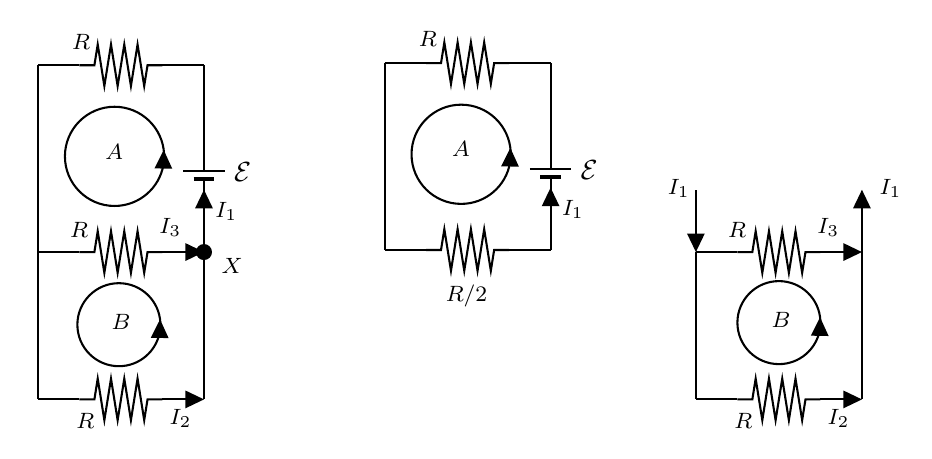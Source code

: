 

\tikzset{every picture/.style={line width=0.75pt}} %set default line width to 0.75pt        

\begin{tikzpicture}[x=0.75pt,y=0.75pt,yscale=-1,xscale=1]
%uncomment if require: \path (0,212); %set diagram left start at 0, and has height of 212

%Shape: Resistor [id:dp05984715361455195] 
\draw   (33,20) -- (40.2,20) -- (41.8,10) -- (45,30) -- (48.2,10) -- (51.4,30) -- (54.6,10) -- (57.8,30) -- (61,10) -- (64.2,30) -- (65.8,20) -- (73,20) ;
%Straight Lines [id:da7734686173194412] 
\draw    (73,20) -- (93,20) ;
%Straight Lines [id:da8435125493565052] 
\draw    (93,20) -- (93,40) ;
%Straight Lines [id:da985515585971009] 
\draw    (93,83) -- (93,110) ;
\draw [shift={(93,80)}, rotate = 90] [fill={rgb, 255:red, 0; green, 0; blue, 0 }  ][line width=0.08]  [draw opacity=0] (8.93,-4.29) -- (0,0) -- (8.93,4.29) -- cycle    ;
%Shape: Resistor [id:dp832736729915055] 
\draw   (33,110) -- (40.2,110) -- (41.8,100) -- (45,120) -- (48.2,100) -- (51.4,120) -- (54.6,100) -- (57.8,120) -- (61,100) -- (64.2,120) -- (65.8,110) -- (73,110) ;
%Straight Lines [id:da5129062729706955] 
\draw    (73,110) -- (90,110) ;
\draw [shift={(93,110)}, rotate = 180] [fill={rgb, 255:red, 0; green, 0; blue, 0 }  ][line width=0.08]  [draw opacity=0] (8.93,-4.29) -- (0,0) -- (8.93,4.29) -- cycle    ;
%Straight Lines [id:da6876367211429399] 
\draw    (13,20) -- (33,20) ;
%Straight Lines [id:da9038706813611179] 
\draw    (13,110) -- (33,110) ;
%Straight Lines [id:da719847671300387] 
\draw    (13,20) -- (13,110) ;
%Shape: Resistor [id:dp24224190466384976] 
\draw   (33,181) -- (40.2,181) -- (41.8,171) -- (45,191) -- (48.2,171) -- (51.4,191) -- (54.6,171) -- (57.8,191) -- (61,171) -- (64.2,191) -- (65.8,181) -- (73,181) ;
%Straight Lines [id:da2374784623086672] 
\draw    (13,110) -- (13,181) ;
%Straight Lines [id:da9951052649262602] 
\draw    (93,110) -- (93,181) ;
\draw [shift={(93,110)}, rotate = 90] [color={rgb, 255:red, 0; green, 0; blue, 0 }  ][fill={rgb, 255:red, 0; green, 0; blue, 0 }  ][line width=0.75]      (0, 0) circle [x radius= 3.35, y radius= 3.35]   ;
%Straight Lines [id:da25551098730123933] 
\draw    (73,181) -- (90,181) ;
\draw [shift={(93,181)}, rotate = 180] [fill={rgb, 255:red, 0; green, 0; blue, 0 }  ][line width=0.08]  [draw opacity=0] (8.93,-4.29) -- (0,0) -- (8.93,4.29) -- cycle    ;
%Straight Lines [id:da9294317151534388] 
\draw    (13,181) -- (33,181) ;
%Shape: Arc [id:dp3687430559142528] 
\draw  [draw opacity=0] (73.47,67.89) .. controls (71.57,79.19) and (61.74,87.8) .. (49.9,87.8) .. controls (36.7,87.8) and (26,77.1) .. (26,63.9) .. controls (26,50.7) and (36.7,40) .. (49.9,40) .. controls (62.73,40) and (73.21,50.12) .. (73.78,62.81) -- (49.9,63.9) -- cycle ; \draw   (73.47,67.89) .. controls (71.57,79.19) and (61.74,87.8) .. (49.9,87.8) .. controls (36.7,87.8) and (26,77.1) .. (26,63.9) .. controls (26,50.7) and (36.7,40) .. (49.9,40) .. controls (62.73,40) and (73.21,50.12) .. (73.78,62.81) ;  
%Straight Lines [id:da2801018898577856] 
\draw    (73.47,67.89) -- (73.55,63.85) ;
\draw [shift={(73.61,60.85)}, rotate = 91.13] [fill={rgb, 255:red, 0; green, 0; blue, 0 }  ][line width=0.08]  [draw opacity=0] (8.93,-4.29) -- (0,0) -- (8.93,4.29) -- cycle    ;
%Straight Lines [id:da3803905701033923] 
\draw    (93,34) -- (93,71) ;
%Straight Lines [id:da7870900547674624] 
\draw    (83,71) -- (103,71) ;
%Straight Lines [id:da5307485087551773] 
\draw [line width=1.5]    (88,75) -- (98,75) ;
%Straight Lines [id:da8840443701210863] 
\draw    (93,75) -- (93,94) ;
%Shape: Resistor [id:dp2789326674124737] 
\draw   (200,19) -- (207.2,19) -- (208.8,9) -- (212,29) -- (215.2,9) -- (218.4,29) -- (221.6,9) -- (224.8,29) -- (228,9) -- (231.2,29) -- (232.8,19) -- (240,19) ;
%Straight Lines [id:da7776079902941957] 
\draw    (240,19) -- (260,19) ;
%Straight Lines [id:da4405941891963554] 
\draw    (260,19) -- (260,39) ;
%Straight Lines [id:da6967403914429238] 
\draw    (260,82) -- (260,109) ;
\draw [shift={(260,79)}, rotate = 90] [fill={rgb, 255:red, 0; green, 0; blue, 0 }  ][line width=0.08]  [draw opacity=0] (8.93,-4.29) -- (0,0) -- (8.93,4.29) -- cycle    ;
%Shape: Resistor [id:dp366478755733167] 
\draw   (200,109) -- (207.2,109) -- (208.8,99) -- (212,119) -- (215.2,99) -- (218.4,119) -- (221.6,99) -- (224.8,119) -- (228,99) -- (231.2,119) -- (232.8,109) -- (240,109) ;
%Straight Lines [id:da48052605943336246] 
\draw    (180,19) -- (200,19) ;
%Straight Lines [id:da4453918415938729] 
\draw    (180,109) -- (200,109) ;
%Straight Lines [id:da961285471480062] 
\draw    (180,19) -- (180,109) ;
%Shape: Arc [id:dp31694560580963804] 
\draw  [draw opacity=0] (240.47,66.89) .. controls (238.57,78.19) and (228.74,86.8) .. (216.9,86.8) .. controls (203.7,86.8) and (193,76.1) .. (193,62.9) .. controls (193,49.7) and (203.7,39) .. (216.9,39) .. controls (229.73,39) and (240.21,49.12) .. (240.78,61.81) -- (216.9,62.9) -- cycle ; \draw   (240.47,66.89) .. controls (238.57,78.19) and (228.74,86.8) .. (216.9,86.8) .. controls (203.7,86.8) and (193,76.1) .. (193,62.9) .. controls (193,49.7) and (203.7,39) .. (216.9,39) .. controls (229.73,39) and (240.21,49.12) .. (240.78,61.81) ;  
%Straight Lines [id:da9677647475078566] 
\draw    (240.47,66.89) -- (240.55,62.85) ;
\draw [shift={(240.61,59.85)}, rotate = 91.13] [fill={rgb, 255:red, 0; green, 0; blue, 0 }  ][line width=0.08]  [draw opacity=0] (8.93,-4.29) -- (0,0) -- (8.93,4.29) -- cycle    ;
%Straight Lines [id:da8484488128153014] 
\draw    (260,33) -- (260,70) ;
%Straight Lines [id:da8315701458728759] 
\draw    (250,70) -- (270,70) ;
%Straight Lines [id:da9048981566253786] 
\draw [line width=1.5]    (255,74) -- (265,74) ;
%Straight Lines [id:da8981840418015996] 
\draw    (260,74) -- (260,93) ;
%Straight Lines [id:da9406701474833774] 
\draw    (240,109) -- (260,109) ;
%Shape: Resistor [id:dp7615778546395324] 
\draw   (350,110) -- (357.2,110) -- (358.8,100) -- (362,120) -- (365.2,100) -- (368.4,120) -- (371.6,100) -- (374.8,120) -- (378,100) -- (381.2,120) -- (382.8,110) -- (390,110) ;
%Straight Lines [id:da43606645735952765] 
\draw    (390,110) -- (407,110) ;
\draw [shift={(410,110)}, rotate = 180] [fill={rgb, 255:red, 0; green, 0; blue, 0 }  ][line width=0.08]  [draw opacity=0] (8.93,-4.29) -- (0,0) -- (8.93,4.29) -- cycle    ;
%Straight Lines [id:da9653233710195155] 
\draw    (330,110) -- (350,110) ;
%Shape: Resistor [id:dp5284804254612381] 
\draw   (350,181) -- (357.2,181) -- (358.8,171) -- (362,191) -- (365.2,171) -- (368.4,191) -- (371.6,171) -- (374.8,191) -- (378,171) -- (381.2,191) -- (382.8,181) -- (390,181) ;
%Straight Lines [id:da716055366724156] 
\draw    (330,110) -- (330,181) ;
%Straight Lines [id:da21497083038654496] 
\draw    (390,181) -- (407,181) ;
\draw [shift={(410,181)}, rotate = 180] [fill={rgb, 255:red, 0; green, 0; blue, 0 }  ][line width=0.08]  [draw opacity=0] (8.93,-4.29) -- (0,0) -- (8.93,4.29) -- cycle    ;
%Straight Lines [id:da5722432221409373] 
\draw    (330,181) -- (350,181) ;
%Straight Lines [id:da7754991519933756] 
\draw    (410,110) -- (410,181) ;
%Shape: Arc [id:dp9297275221818058] 
\draw  [draw opacity=0] (389.72,147.34) .. controls (388.14,156.79) and (379.91,164) .. (370,164) .. controls (358.95,164) and (350,155.05) .. (350,144) .. controls (350,132.95) and (358.95,124) .. (370,124) .. controls (380.74,124) and (389.5,132.46) .. (389.98,143.09) -- (370,144) -- cycle ; \draw   (389.72,147.34) .. controls (388.14,156.79) and (379.91,164) .. (370,164) .. controls (358.95,164) and (350,155.05) .. (350,144) .. controls (350,132.95) and (358.95,124) .. (370,124) .. controls (380.74,124) and (389.5,132.46) .. (389.98,143.09) ;  
%Straight Lines [id:da5198367450240267] 
\draw    (389.72,147.34) -- (389.78,144.45) ;
\draw [shift={(389.84,141.45)}, rotate = 91.13] [fill={rgb, 255:red, 0; green, 0; blue, 0 }  ][line width=0.08]  [draw opacity=0] (8.93,-4.29) -- (0,0) -- (8.93,4.29) -- cycle    ;
%Straight Lines [id:da7810589304144093] 
\draw    (410,83) -- (410,110) ;
\draw [shift={(410,80)}, rotate = 90] [fill={rgb, 255:red, 0; green, 0; blue, 0 }  ][line width=0.08]  [draw opacity=0] (8.93,-4.29) -- (0,0) -- (8.93,4.29) -- cycle    ;
%Shape: Arc [id:dp17385375635853229] 
\draw  [draw opacity=0] (71.72,148.34) .. controls (70.14,157.79) and (61.91,165) .. (52,165) .. controls (40.95,165) and (32,156.05) .. (32,145) .. controls (32,133.95) and (40.95,125) .. (52,125) .. controls (62.74,125) and (71.5,133.46) .. (71.98,144.09) -- (52,145) -- cycle ; \draw   (71.72,148.34) .. controls (70.14,157.79) and (61.91,165) .. (52,165) .. controls (40.95,165) and (32,156.05) .. (32,145) .. controls (32,133.95) and (40.95,125) .. (52,125) .. controls (62.74,125) and (71.5,133.46) .. (71.98,144.09) ;  
%Straight Lines [id:da35093022043530664] 
\draw    (71.72,148.34) -- (71.78,145.45) ;
\draw [shift={(71.84,142.45)}, rotate = 91.13] [fill={rgb, 255:red, 0; green, 0; blue, 0 }  ][line width=0.08]  [draw opacity=0] (8.93,-4.29) -- (0,0) -- (8.93,4.29) -- cycle    ;
%Straight Lines [id:da3289471745690673] 
\draw    (330,107) -- (330,80) ;
\draw [shift={(330,110)}, rotate = 270] [fill={rgb, 255:red, 0; green, 0; blue, 0 }  ][line width=0.08]  [draw opacity=0] (8.93,-4.29) -- (0,0) -- (8.93,4.29) -- cycle    ;

% Text Node
\draw (27,94.4) node [anchor=north west][inner sep=0.75pt]  [font=\footnotesize]  {$R$};
% Text Node
\draw (97,84.4) node [anchor=north west][inner sep=0.75pt]  [font=\footnotesize]  {$I_{1}$};
% Text Node
\draw (75,184.4) node [anchor=north west][inner sep=0.75pt]  [font=\footnotesize]  {$I_{2}$};
% Text Node
\draw (70,92.4) node [anchor=north west][inner sep=0.75pt]  [font=\footnotesize]  {$I_{3}$};
% Text Node
\draw (100,111.4) node [anchor=north west][inner sep=0.75pt]  [font=\footnotesize]  {$X$};
% Text Node
\draw (44,56.4) node [anchor=north west][inner sep=0.75pt]  [font=\footnotesize]  {$A$};
% Text Node
\draw (30,186.4) node [anchor=north west][inner sep=0.75pt]  [font=\footnotesize]  {$R$};
% Text Node
\draw (28,3.4) node [anchor=north west][inner sep=0.75pt]  [font=\footnotesize]  {$R$};
% Text Node
\draw (106,65.4) node [anchor=north west][inner sep=0.75pt]    {$\mathcal{E}$};
% Text Node
\draw (208,124.4) node [anchor=north west][inner sep=0.75pt]  [font=\footnotesize]  {$R/2$};
% Text Node
\draw (264,83.4) node [anchor=north west][inner sep=0.75pt]  [font=\footnotesize]  {$I_{1}$};
% Text Node
\draw (211,55.4) node [anchor=north west][inner sep=0.75pt]  [font=\footnotesize]  {$A$};
% Text Node
\draw (195,2.4) node [anchor=north west][inner sep=0.75pt]  [font=\footnotesize]  {$R$};
% Text Node
\draw (273,64.4) node [anchor=north west][inner sep=0.75pt]    {$\mathcal{E}$};
% Text Node
\draw (344,94.4) node [anchor=north west][inner sep=0.75pt]  [font=\footnotesize]  {$R$};
% Text Node
\draw (392,184.4) node [anchor=north west][inner sep=0.75pt]  [font=\footnotesize]  {$I_{2}$};
% Text Node
\draw (387,92.4) node [anchor=north west][inner sep=0.75pt]  [font=\footnotesize]  {$I_{3}$};
% Text Node
\draw (347,186.4) node [anchor=north west][inner sep=0.75pt]  [font=\footnotesize]  {$R$};
% Text Node
\draw (365,137.4) node [anchor=north west][inner sep=0.75pt]  [font=\footnotesize]  {$B$};
% Text Node
\draw (417,73.4) node [anchor=north west][inner sep=0.75pt]  [font=\footnotesize]  {$I_{1}$};
% Text Node
\draw (47,138.4) node [anchor=north west][inner sep=0.75pt]  [font=\footnotesize]  {$B$};
% Text Node
\draw (315,73.4) node [anchor=north west][inner sep=0.75pt]  [font=\footnotesize]  {$I_{1}$};


\end{tikzpicture}
